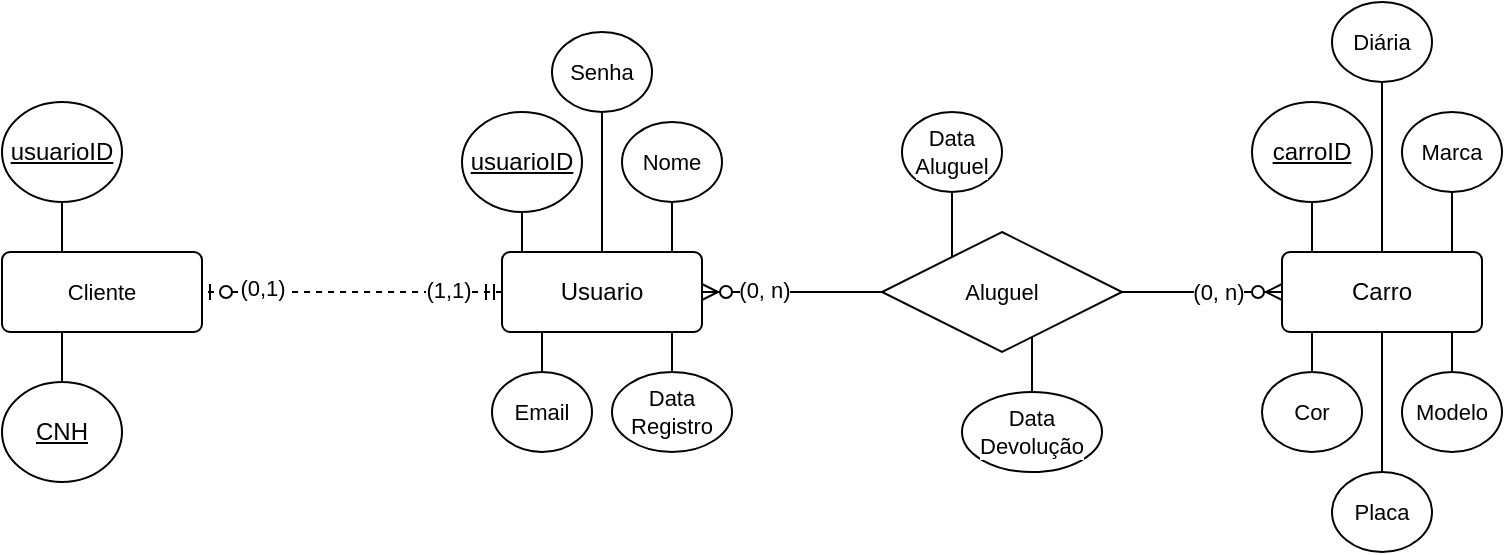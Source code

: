 <mxfile version="27.1.4">
  <diagram name="Página-1" id="baxvipGkORlWHLTYvz9X">
    <mxGraphModel dx="1613" dy="459" grid="1" gridSize="10" guides="1" tooltips="1" connect="1" arrows="1" fold="1" page="1" pageScale="1" pageWidth="827" pageHeight="1169" math="0" shadow="0">
      <root>
        <mxCell id="0" />
        <mxCell id="1" parent="0" />
        <mxCell id="xlq-TzQMv9jEfVlz9D_0-5" style="edgeStyle=orthogonalEdgeStyle;rounded=0;orthogonalLoop=1;jettySize=auto;html=1;exitX=0.25;exitY=0;exitDx=0;exitDy=0;entryX=0.5;entryY=1;entryDx=0;entryDy=0;endArrow=none;startFill=0;" edge="1" parent="1" source="xlq-TzQMv9jEfVlz9D_0-1" target="xlq-TzQMv9jEfVlz9D_0-4">
          <mxGeometry relative="1" as="geometry" />
        </mxCell>
        <mxCell id="xlq-TzQMv9jEfVlz9D_0-8" style="edgeStyle=orthogonalEdgeStyle;shape=connector;rounded=0;orthogonalLoop=1;jettySize=auto;html=1;exitX=0.75;exitY=0;exitDx=0;exitDy=0;entryX=0.5;entryY=1;entryDx=0;entryDy=0;strokeColor=default;align=center;verticalAlign=middle;fontFamily=Helvetica;fontSize=11;fontColor=default;labelBackgroundColor=default;startFill=0;endArrow=none;" edge="1" parent="1" source="xlq-TzQMv9jEfVlz9D_0-1" target="xlq-TzQMv9jEfVlz9D_0-7">
          <mxGeometry relative="1" as="geometry" />
        </mxCell>
        <mxCell id="xlq-TzQMv9jEfVlz9D_0-10" style="edgeStyle=orthogonalEdgeStyle;shape=connector;rounded=0;orthogonalLoop=1;jettySize=auto;html=1;exitX=0.25;exitY=1;exitDx=0;exitDy=0;entryX=0.5;entryY=0;entryDx=0;entryDy=0;strokeColor=default;align=center;verticalAlign=middle;fontFamily=Helvetica;fontSize=11;fontColor=default;labelBackgroundColor=default;startFill=0;endArrow=none;" edge="1" parent="1" source="xlq-TzQMv9jEfVlz9D_0-1" target="xlq-TzQMv9jEfVlz9D_0-9">
          <mxGeometry relative="1" as="geometry" />
        </mxCell>
        <mxCell id="xlq-TzQMv9jEfVlz9D_0-35" style="edgeStyle=orthogonalEdgeStyle;shape=connector;rounded=0;orthogonalLoop=1;jettySize=auto;html=1;exitX=0.5;exitY=0;exitDx=0;exitDy=0;entryX=0.5;entryY=1;entryDx=0;entryDy=0;strokeColor=default;align=center;verticalAlign=middle;fontFamily=Helvetica;fontSize=11;fontColor=default;labelBackgroundColor=default;startFill=0;endArrow=none;" edge="1" parent="1" source="xlq-TzQMv9jEfVlz9D_0-1" target="xlq-TzQMv9jEfVlz9D_0-34">
          <mxGeometry relative="1" as="geometry" />
        </mxCell>
        <mxCell id="xlq-TzQMv9jEfVlz9D_0-36" style="edgeStyle=orthogonalEdgeStyle;shape=connector;rounded=0;orthogonalLoop=1;jettySize=auto;html=1;exitX=0.75;exitY=1;exitDx=0;exitDy=0;entryX=0.5;entryY=0;entryDx=0;entryDy=0;strokeColor=default;align=center;verticalAlign=middle;fontFamily=Helvetica;fontSize=11;fontColor=default;labelBackgroundColor=default;startFill=0;endArrow=none;" edge="1" parent="1" source="xlq-TzQMv9jEfVlz9D_0-1" target="xlq-TzQMv9jEfVlz9D_0-13">
          <mxGeometry relative="1" as="geometry" />
        </mxCell>
        <mxCell id="xlq-TzQMv9jEfVlz9D_0-1" value="Usuario" style="rounded=1;arcSize=10;whiteSpace=wrap;html=1;align=center;" vertex="1" parent="1">
          <mxGeometry x="60" y="225" width="100" height="40" as="geometry" />
        </mxCell>
        <mxCell id="xlq-TzQMv9jEfVlz9D_0-25" style="edgeStyle=orthogonalEdgeStyle;shape=connector;rounded=0;orthogonalLoop=1;jettySize=auto;html=1;exitX=0.25;exitY=0;exitDx=0;exitDy=0;entryX=0.5;entryY=1;entryDx=0;entryDy=0;strokeColor=default;align=center;verticalAlign=middle;fontFamily=Helvetica;fontSize=11;fontColor=default;labelBackgroundColor=default;startFill=0;endArrow=none;" edge="1" parent="1" source="xlq-TzQMv9jEfVlz9D_0-2" target="xlq-TzQMv9jEfVlz9D_0-24">
          <mxGeometry relative="1" as="geometry" />
        </mxCell>
        <mxCell id="xlq-TzQMv9jEfVlz9D_0-26" style="edgeStyle=orthogonalEdgeStyle;shape=connector;rounded=0;orthogonalLoop=1;jettySize=auto;html=1;exitX=0.75;exitY=0;exitDx=0;exitDy=0;entryX=0.5;entryY=1;entryDx=0;entryDy=0;strokeColor=default;align=center;verticalAlign=middle;fontFamily=Helvetica;fontSize=11;fontColor=default;labelBackgroundColor=default;startFill=0;endArrow=none;" edge="1" parent="1" source="xlq-TzQMv9jEfVlz9D_0-2" target="xlq-TzQMv9jEfVlz9D_0-23">
          <mxGeometry relative="1" as="geometry" />
        </mxCell>
        <mxCell id="xlq-TzQMv9jEfVlz9D_0-29" style="edgeStyle=orthogonalEdgeStyle;shape=connector;rounded=0;orthogonalLoop=1;jettySize=auto;html=1;exitX=0.25;exitY=1;exitDx=0;exitDy=0;entryX=0.5;entryY=0;entryDx=0;entryDy=0;strokeColor=default;align=center;verticalAlign=middle;fontFamily=Helvetica;fontSize=11;fontColor=default;labelBackgroundColor=default;startFill=0;endArrow=none;" edge="1" parent="1" source="xlq-TzQMv9jEfVlz9D_0-2" target="xlq-TzQMv9jEfVlz9D_0-28">
          <mxGeometry relative="1" as="geometry" />
        </mxCell>
        <mxCell id="xlq-TzQMv9jEfVlz9D_0-31" style="edgeStyle=orthogonalEdgeStyle;shape=connector;rounded=0;orthogonalLoop=1;jettySize=auto;html=1;exitX=0.75;exitY=1;exitDx=0;exitDy=0;entryX=0.5;entryY=0;entryDx=0;entryDy=0;strokeColor=default;align=center;verticalAlign=middle;fontFamily=Helvetica;fontSize=11;fontColor=default;labelBackgroundColor=default;startFill=0;endArrow=none;" edge="1" parent="1" source="xlq-TzQMv9jEfVlz9D_0-2" target="xlq-TzQMv9jEfVlz9D_0-30">
          <mxGeometry relative="1" as="geometry" />
        </mxCell>
        <mxCell id="xlq-TzQMv9jEfVlz9D_0-33" style="edgeStyle=orthogonalEdgeStyle;shape=connector;rounded=0;orthogonalLoop=1;jettySize=auto;html=1;exitX=0.5;exitY=1;exitDx=0;exitDy=0;entryX=0.5;entryY=0;entryDx=0;entryDy=0;strokeColor=default;align=center;verticalAlign=middle;fontFamily=Helvetica;fontSize=11;fontColor=default;labelBackgroundColor=default;startFill=0;endArrow=none;" edge="1" parent="1" source="xlq-TzQMv9jEfVlz9D_0-2" target="xlq-TzQMv9jEfVlz9D_0-32">
          <mxGeometry relative="1" as="geometry" />
        </mxCell>
        <mxCell id="xlq-TzQMv9jEfVlz9D_0-49" style="edgeStyle=orthogonalEdgeStyle;shape=connector;rounded=0;orthogonalLoop=1;jettySize=auto;html=1;exitX=0.5;exitY=0;exitDx=0;exitDy=0;entryX=0.5;entryY=1;entryDx=0;entryDy=0;strokeColor=default;align=center;verticalAlign=middle;fontFamily=Helvetica;fontSize=11;fontColor=default;labelBackgroundColor=default;startFill=0;endArrow=none;" edge="1" parent="1" source="xlq-TzQMv9jEfVlz9D_0-2" target="xlq-TzQMv9jEfVlz9D_0-48">
          <mxGeometry relative="1" as="geometry" />
        </mxCell>
        <mxCell id="xlq-TzQMv9jEfVlz9D_0-2" value="Carro" style="rounded=1;arcSize=10;whiteSpace=wrap;html=1;align=center;" vertex="1" parent="1">
          <mxGeometry x="450" y="225" width="100" height="40" as="geometry" />
        </mxCell>
        <mxCell id="xlq-TzQMv9jEfVlz9D_0-4" value="usuarioID" style="ellipse;whiteSpace=wrap;html=1;align=center;fontStyle=4;" vertex="1" parent="1">
          <mxGeometry x="40" y="155" width="60" height="50" as="geometry" />
        </mxCell>
        <mxCell id="xlq-TzQMv9jEfVlz9D_0-16" style="edgeStyle=orthogonalEdgeStyle;shape=connector;rounded=0;orthogonalLoop=1;jettySize=auto;html=1;exitX=0;exitY=0;exitDx=0;exitDy=0;entryX=0.5;entryY=1;entryDx=0;entryDy=0;strokeColor=default;align=center;verticalAlign=middle;fontFamily=Helvetica;fontSize=11;fontColor=default;labelBackgroundColor=default;startFill=0;endArrow=none;" edge="1" parent="1" source="xlq-TzQMv9jEfVlz9D_0-6" target="xlq-TzQMv9jEfVlz9D_0-15">
          <mxGeometry relative="1" as="geometry" />
        </mxCell>
        <mxCell id="xlq-TzQMv9jEfVlz9D_0-18" style="edgeStyle=orthogonalEdgeStyle;shape=connector;rounded=0;orthogonalLoop=1;jettySize=auto;html=1;exitX=1;exitY=1;exitDx=0;exitDy=0;entryX=0.5;entryY=0;entryDx=0;entryDy=0;strokeColor=default;align=center;verticalAlign=middle;fontFamily=Helvetica;fontSize=11;fontColor=default;labelBackgroundColor=default;startFill=0;endArrow=none;" edge="1" parent="1" source="xlq-TzQMv9jEfVlz9D_0-6" target="xlq-TzQMv9jEfVlz9D_0-17">
          <mxGeometry relative="1" as="geometry" />
        </mxCell>
        <mxCell id="xlq-TzQMv9jEfVlz9D_0-6" value="Aluguel" style="shape=rhombus;perimeter=rhombusPerimeter;whiteSpace=wrap;html=1;align=center;fontFamily=Helvetica;fontSize=11;fontColor=default;labelBackgroundColor=default;" vertex="1" parent="1">
          <mxGeometry x="250" y="215" width="120" height="60" as="geometry" />
        </mxCell>
        <mxCell id="xlq-TzQMv9jEfVlz9D_0-7" value="Nome" style="ellipse;whiteSpace=wrap;html=1;align=center;fontFamily=Helvetica;fontSize=11;fontColor=default;labelBackgroundColor=default;" vertex="1" parent="1">
          <mxGeometry x="120" y="160" width="50" height="40" as="geometry" />
        </mxCell>
        <mxCell id="xlq-TzQMv9jEfVlz9D_0-9" value="Email" style="ellipse;whiteSpace=wrap;html=1;align=center;fontFamily=Helvetica;fontSize=11;fontColor=default;labelBackgroundColor=default;" vertex="1" parent="1">
          <mxGeometry x="55" y="285" width="50" height="40" as="geometry" />
        </mxCell>
        <mxCell id="xlq-TzQMv9jEfVlz9D_0-13" value="Data&lt;div&gt;Registro&lt;/div&gt;" style="ellipse;whiteSpace=wrap;html=1;align=center;fontFamily=Helvetica;fontSize=11;fontColor=default;labelBackgroundColor=default;" vertex="1" parent="1">
          <mxGeometry x="115" y="285" width="60" height="40" as="geometry" />
        </mxCell>
        <mxCell id="xlq-TzQMv9jEfVlz9D_0-15" value="Data&lt;div&gt;Aluguel&lt;/div&gt;" style="ellipse;whiteSpace=wrap;html=1;align=center;fontFamily=Helvetica;fontSize=11;fontColor=default;labelBackgroundColor=default;" vertex="1" parent="1">
          <mxGeometry x="260" y="155" width="50" height="40" as="geometry" />
        </mxCell>
        <mxCell id="xlq-TzQMv9jEfVlz9D_0-17" value="Data&lt;div&gt;Devolução&lt;/div&gt;" style="ellipse;whiteSpace=wrap;html=1;align=center;fontFamily=Helvetica;fontSize=11;fontColor=default;labelBackgroundColor=default;" vertex="1" parent="1">
          <mxGeometry x="290" y="295" width="70" height="40" as="geometry" />
        </mxCell>
        <mxCell id="xlq-TzQMv9jEfVlz9D_0-19" value="" style="edgeStyle=entityRelationEdgeStyle;fontSize=12;html=1;endArrow=ERzeroToMany;endFill=1;rounded=0;strokeColor=default;align=center;verticalAlign=middle;fontFamily=Helvetica;fontColor=default;labelBackgroundColor=default;entryX=0;entryY=0.5;entryDx=0;entryDy=0;exitX=1;exitY=0.5;exitDx=0;exitDy=0;" edge="1" parent="1" source="xlq-TzQMv9jEfVlz9D_0-6" target="xlq-TzQMv9jEfVlz9D_0-2">
          <mxGeometry width="100" height="100" relative="1" as="geometry">
            <mxPoint x="180" y="295" as="sourcePoint" />
            <mxPoint x="280" y="195" as="targetPoint" />
          </mxGeometry>
        </mxCell>
        <mxCell id="xlq-TzQMv9jEfVlz9D_0-21" value="(0, n)" style="edgeLabel;html=1;align=center;verticalAlign=middle;resizable=0;points=[];fontFamily=Helvetica;fontSize=11;fontColor=default;labelBackgroundColor=default;" vertex="1" connectable="0" parent="xlq-TzQMv9jEfVlz9D_0-19">
          <mxGeometry x="0.3" y="1" relative="1" as="geometry">
            <mxPoint x="-4" y="1" as="offset" />
          </mxGeometry>
        </mxCell>
        <mxCell id="xlq-TzQMv9jEfVlz9D_0-20" value="" style="edgeStyle=entityRelationEdgeStyle;fontSize=12;html=1;endArrow=ERzeroToMany;endFill=1;rounded=0;strokeColor=default;align=center;verticalAlign=middle;fontFamily=Helvetica;fontColor=default;labelBackgroundColor=default;entryX=1;entryY=0.5;entryDx=0;entryDy=0;exitX=0;exitY=0.5;exitDx=0;exitDy=0;" edge="1" parent="1" source="xlq-TzQMv9jEfVlz9D_0-6" target="xlq-TzQMv9jEfVlz9D_0-1">
          <mxGeometry width="100" height="100" relative="1" as="geometry">
            <mxPoint x="180" y="295" as="sourcePoint" />
            <mxPoint x="280" y="195" as="targetPoint" />
          </mxGeometry>
        </mxCell>
        <mxCell id="xlq-TzQMv9jEfVlz9D_0-22" value="(0, n)" style="edgeLabel;html=1;align=center;verticalAlign=middle;resizable=0;points=[];fontFamily=Helvetica;fontSize=11;fontColor=default;labelBackgroundColor=default;" vertex="1" connectable="0" parent="xlq-TzQMv9jEfVlz9D_0-20">
          <mxGeometry x="0.378" y="1" relative="1" as="geometry">
            <mxPoint x="3" y="-2" as="offset" />
          </mxGeometry>
        </mxCell>
        <mxCell id="xlq-TzQMv9jEfVlz9D_0-23" value="Marca" style="ellipse;whiteSpace=wrap;html=1;align=center;fontFamily=Helvetica;fontSize=11;fontColor=default;labelBackgroundColor=default;" vertex="1" parent="1">
          <mxGeometry x="510" y="155" width="50" height="40" as="geometry" />
        </mxCell>
        <mxCell id="xlq-TzQMv9jEfVlz9D_0-24" value="carroID" style="ellipse;whiteSpace=wrap;html=1;align=center;fontStyle=4;" vertex="1" parent="1">
          <mxGeometry x="435" y="150" width="60" height="50" as="geometry" />
        </mxCell>
        <mxCell id="xlq-TzQMv9jEfVlz9D_0-28" value="Cor" style="ellipse;whiteSpace=wrap;html=1;align=center;fontFamily=Helvetica;fontSize=11;fontColor=default;labelBackgroundColor=default;" vertex="1" parent="1">
          <mxGeometry x="440" y="285" width="50" height="40" as="geometry" />
        </mxCell>
        <mxCell id="xlq-TzQMv9jEfVlz9D_0-30" value="Modelo" style="ellipse;whiteSpace=wrap;html=1;align=center;fontFamily=Helvetica;fontSize=11;fontColor=default;labelBackgroundColor=default;" vertex="1" parent="1">
          <mxGeometry x="510" y="285" width="50" height="40" as="geometry" />
        </mxCell>
        <mxCell id="xlq-TzQMv9jEfVlz9D_0-32" value="Placa" style="ellipse;whiteSpace=wrap;html=1;align=center;fontFamily=Helvetica;fontSize=11;fontColor=default;labelBackgroundColor=default;" vertex="1" parent="1">
          <mxGeometry x="475" y="335" width="50" height="40" as="geometry" />
        </mxCell>
        <mxCell id="xlq-TzQMv9jEfVlz9D_0-34" value="Senha" style="ellipse;whiteSpace=wrap;html=1;align=center;fontFamily=Helvetica;fontSize=11;fontColor=default;labelBackgroundColor=default;" vertex="1" parent="1">
          <mxGeometry x="85" y="115" width="50" height="40" as="geometry" />
        </mxCell>
        <mxCell id="xlq-TzQMv9jEfVlz9D_0-42" style="edgeStyle=orthogonalEdgeStyle;shape=connector;rounded=0;orthogonalLoop=1;jettySize=auto;html=1;exitX=0.25;exitY=0;exitDx=0;exitDy=0;entryX=0.5;entryY=1;entryDx=0;entryDy=0;strokeColor=default;align=center;verticalAlign=middle;fontFamily=Helvetica;fontSize=11;fontColor=default;labelBackgroundColor=default;startFill=0;endArrow=none;" edge="1" parent="1" source="xlq-TzQMv9jEfVlz9D_0-37" target="xlq-TzQMv9jEfVlz9D_0-41">
          <mxGeometry relative="1" as="geometry" />
        </mxCell>
        <mxCell id="xlq-TzQMv9jEfVlz9D_0-43" style="edgeStyle=orthogonalEdgeStyle;shape=connector;rounded=0;orthogonalLoop=1;jettySize=auto;html=1;exitX=0.25;exitY=1;exitDx=0;exitDy=0;entryX=0.5;entryY=0;entryDx=0;entryDy=0;strokeColor=default;align=center;verticalAlign=middle;fontFamily=Helvetica;fontSize=11;fontColor=default;labelBackgroundColor=default;startFill=0;endArrow=none;" edge="1" parent="1" source="xlq-TzQMv9jEfVlz9D_0-37" target="xlq-TzQMv9jEfVlz9D_0-40">
          <mxGeometry relative="1" as="geometry" />
        </mxCell>
        <mxCell id="xlq-TzQMv9jEfVlz9D_0-37" value="Cliente" style="rounded=1;arcSize=10;whiteSpace=wrap;html=1;align=center;fontFamily=Helvetica;fontSize=11;fontColor=default;labelBackgroundColor=default;" vertex="1" parent="1">
          <mxGeometry x="-190" y="225" width="100" height="40" as="geometry" />
        </mxCell>
        <mxCell id="xlq-TzQMv9jEfVlz9D_0-38" value="" style="edgeStyle=entityRelationEdgeStyle;fontSize=12;html=1;endArrow=ERzeroToOne;startArrow=ERmandOne;rounded=0;strokeColor=default;align=center;verticalAlign=middle;fontFamily=Helvetica;fontColor=default;labelBackgroundColor=default;exitX=0;exitY=0.5;exitDx=0;exitDy=0;dashed=1;entryX=1;entryY=0.5;entryDx=0;entryDy=0;" edge="1" parent="1" source="xlq-TzQMv9jEfVlz9D_0-1" target="xlq-TzQMv9jEfVlz9D_0-37">
          <mxGeometry width="100" height="100" relative="1" as="geometry">
            <mxPoint x="20" y="340" as="sourcePoint" />
            <mxPoint x="-20" y="200" as="targetPoint" />
          </mxGeometry>
        </mxCell>
        <mxCell id="xlq-TzQMv9jEfVlz9D_0-45" value="(0,1)" style="edgeLabel;html=1;align=center;verticalAlign=middle;resizable=0;points=[];fontFamily=Helvetica;fontSize=11;fontColor=default;labelBackgroundColor=default;" vertex="1" connectable="0" parent="xlq-TzQMv9jEfVlz9D_0-38">
          <mxGeometry x="0.608" y="2" relative="1" as="geometry">
            <mxPoint y="-4" as="offset" />
          </mxGeometry>
        </mxCell>
        <mxCell id="xlq-TzQMv9jEfVlz9D_0-47" value="(1,1)" style="edgeLabel;html=1;align=center;verticalAlign=middle;resizable=0;points=[];fontFamily=Helvetica;fontSize=11;fontColor=default;labelBackgroundColor=default;" vertex="1" connectable="0" parent="xlq-TzQMv9jEfVlz9D_0-38">
          <mxGeometry x="-0.643" y="-1" relative="1" as="geometry">
            <mxPoint as="offset" />
          </mxGeometry>
        </mxCell>
        <mxCell id="xlq-TzQMv9jEfVlz9D_0-40" value="CNH" style="ellipse;whiteSpace=wrap;html=1;align=center;fontStyle=4;" vertex="1" parent="1">
          <mxGeometry x="-190" y="290" width="60" height="50" as="geometry" />
        </mxCell>
        <mxCell id="xlq-TzQMv9jEfVlz9D_0-41" value="usuarioID" style="ellipse;whiteSpace=wrap;html=1;align=center;fontStyle=4;" vertex="1" parent="1">
          <mxGeometry x="-190" y="150" width="60" height="50" as="geometry" />
        </mxCell>
        <mxCell id="xlq-TzQMv9jEfVlz9D_0-48" value="Diária" style="ellipse;whiteSpace=wrap;html=1;align=center;fontFamily=Helvetica;fontSize=11;fontColor=default;labelBackgroundColor=default;" vertex="1" parent="1">
          <mxGeometry x="475" y="100" width="50" height="40" as="geometry" />
        </mxCell>
      </root>
    </mxGraphModel>
  </diagram>
</mxfile>
